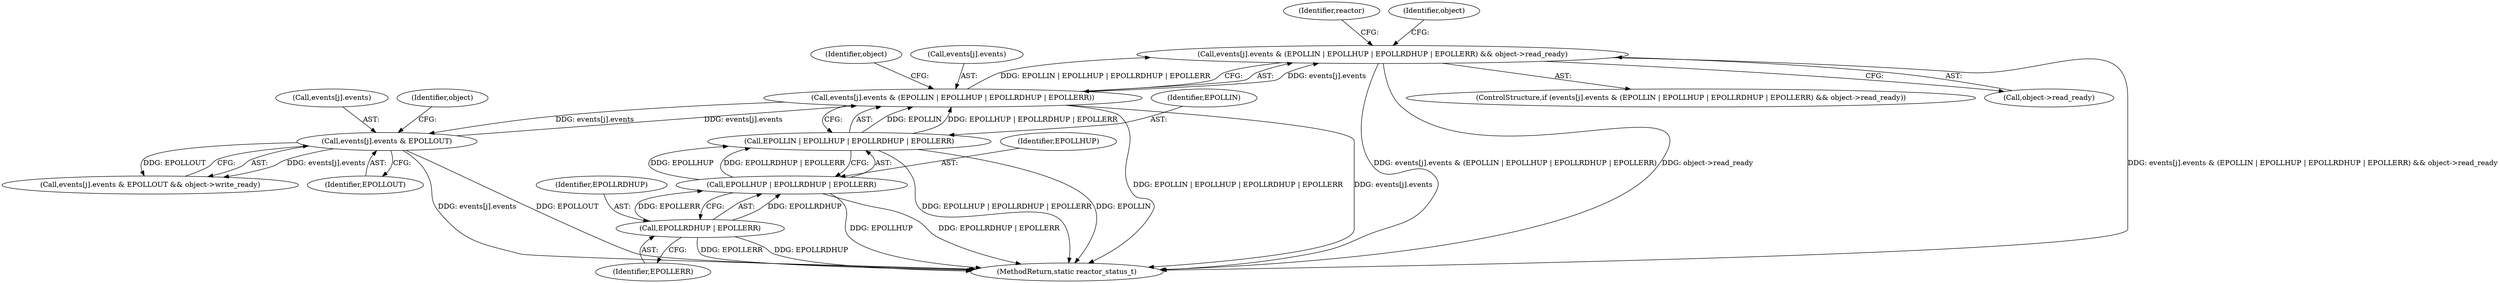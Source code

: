 digraph "0_Android_472271b153c5dc53c28beac55480a8d8434b2d5c_59@pointer" {
"1000269" [label="(Call,events[j].events & (EPOLLIN | EPOLLHUP | EPOLLRDHUP | EPOLLERR) && object->read_ready)"];
"1000270" [label="(Call,events[j].events & (EPOLLIN | EPOLLHUP | EPOLLRDHUP | EPOLLERR))"];
"1000297" [label="(Call,events[j].events & EPOLLOUT)"];
"1000276" [label="(Call,EPOLLIN | EPOLLHUP | EPOLLRDHUP | EPOLLERR)"];
"1000278" [label="(Call,EPOLLHUP | EPOLLRDHUP | EPOLLERR)"];
"1000280" [label="(Call,EPOLLRDHUP | EPOLLERR)"];
"1000278" [label="(Call,EPOLLHUP | EPOLLRDHUP | EPOLLERR)"];
"1000279" [label="(Identifier,EPOLLHUP)"];
"1000281" [label="(Identifier,EPOLLRDHUP)"];
"1000335" [label="(MethodReturn,static reactor_status_t)"];
"1000294" [label="(Identifier,reactor)"];
"1000297" [label="(Call,events[j].events & EPOLLOUT)"];
"1000270" [label="(Call,events[j].events & (EPOLLIN | EPOLLHUP | EPOLLRDHUP | EPOLLERR))"];
"1000284" [label="(Identifier,object)"];
"1000303" [label="(Identifier,EPOLLOUT)"];
"1000277" [label="(Identifier,EPOLLIN)"];
"1000305" [label="(Identifier,object)"];
"1000271" [label="(Call,events[j].events)"];
"1000298" [label="(Call,events[j].events)"];
"1000282" [label="(Identifier,EPOLLERR)"];
"1000269" [label="(Call,events[j].events & (EPOLLIN | EPOLLHUP | EPOLLRDHUP | EPOLLERR) && object->read_ready)"];
"1000268" [label="(ControlStructure,if (events[j].events & (EPOLLIN | EPOLLHUP | EPOLLRDHUP | EPOLLERR) && object->read_ready))"];
"1000283" [label="(Call,object->read_ready)"];
"1000288" [label="(Identifier,object)"];
"1000280" [label="(Call,EPOLLRDHUP | EPOLLERR)"];
"1000276" [label="(Call,EPOLLIN | EPOLLHUP | EPOLLRDHUP | EPOLLERR)"];
"1000296" [label="(Call,events[j].events & EPOLLOUT && object->write_ready)"];
"1000269" -> "1000268"  [label="AST: "];
"1000269" -> "1000270"  [label="CFG: "];
"1000269" -> "1000283"  [label="CFG: "];
"1000270" -> "1000269"  [label="AST: "];
"1000283" -> "1000269"  [label="AST: "];
"1000288" -> "1000269"  [label="CFG: "];
"1000294" -> "1000269"  [label="CFG: "];
"1000269" -> "1000335"  [label="DDG: events[j].events & (EPOLLIN | EPOLLHUP | EPOLLRDHUP | EPOLLERR) && object->read_ready"];
"1000269" -> "1000335"  [label="DDG: events[j].events & (EPOLLIN | EPOLLHUP | EPOLLRDHUP | EPOLLERR)"];
"1000269" -> "1000335"  [label="DDG: object->read_ready"];
"1000270" -> "1000269"  [label="DDG: events[j].events"];
"1000270" -> "1000269"  [label="DDG: EPOLLIN | EPOLLHUP | EPOLLRDHUP | EPOLLERR"];
"1000270" -> "1000276"  [label="CFG: "];
"1000271" -> "1000270"  [label="AST: "];
"1000276" -> "1000270"  [label="AST: "];
"1000284" -> "1000270"  [label="CFG: "];
"1000270" -> "1000335"  [label="DDG: EPOLLIN | EPOLLHUP | EPOLLRDHUP | EPOLLERR"];
"1000270" -> "1000335"  [label="DDG: events[j].events"];
"1000297" -> "1000270"  [label="DDG: events[j].events"];
"1000276" -> "1000270"  [label="DDG: EPOLLIN"];
"1000276" -> "1000270"  [label="DDG: EPOLLHUP | EPOLLRDHUP | EPOLLERR"];
"1000270" -> "1000297"  [label="DDG: events[j].events"];
"1000297" -> "1000296"  [label="AST: "];
"1000297" -> "1000303"  [label="CFG: "];
"1000298" -> "1000297"  [label="AST: "];
"1000303" -> "1000297"  [label="AST: "];
"1000305" -> "1000297"  [label="CFG: "];
"1000296" -> "1000297"  [label="CFG: "];
"1000297" -> "1000335"  [label="DDG: events[j].events"];
"1000297" -> "1000335"  [label="DDG: EPOLLOUT"];
"1000297" -> "1000296"  [label="DDG: events[j].events"];
"1000297" -> "1000296"  [label="DDG: EPOLLOUT"];
"1000276" -> "1000278"  [label="CFG: "];
"1000277" -> "1000276"  [label="AST: "];
"1000278" -> "1000276"  [label="AST: "];
"1000276" -> "1000335"  [label="DDG: EPOLLHUP | EPOLLRDHUP | EPOLLERR"];
"1000276" -> "1000335"  [label="DDG: EPOLLIN"];
"1000278" -> "1000276"  [label="DDG: EPOLLHUP"];
"1000278" -> "1000276"  [label="DDG: EPOLLRDHUP | EPOLLERR"];
"1000278" -> "1000280"  [label="CFG: "];
"1000279" -> "1000278"  [label="AST: "];
"1000280" -> "1000278"  [label="AST: "];
"1000278" -> "1000335"  [label="DDG: EPOLLRDHUP | EPOLLERR"];
"1000278" -> "1000335"  [label="DDG: EPOLLHUP"];
"1000280" -> "1000278"  [label="DDG: EPOLLRDHUP"];
"1000280" -> "1000278"  [label="DDG: EPOLLERR"];
"1000280" -> "1000282"  [label="CFG: "];
"1000281" -> "1000280"  [label="AST: "];
"1000282" -> "1000280"  [label="AST: "];
"1000280" -> "1000335"  [label="DDG: EPOLLERR"];
"1000280" -> "1000335"  [label="DDG: EPOLLRDHUP"];
}

